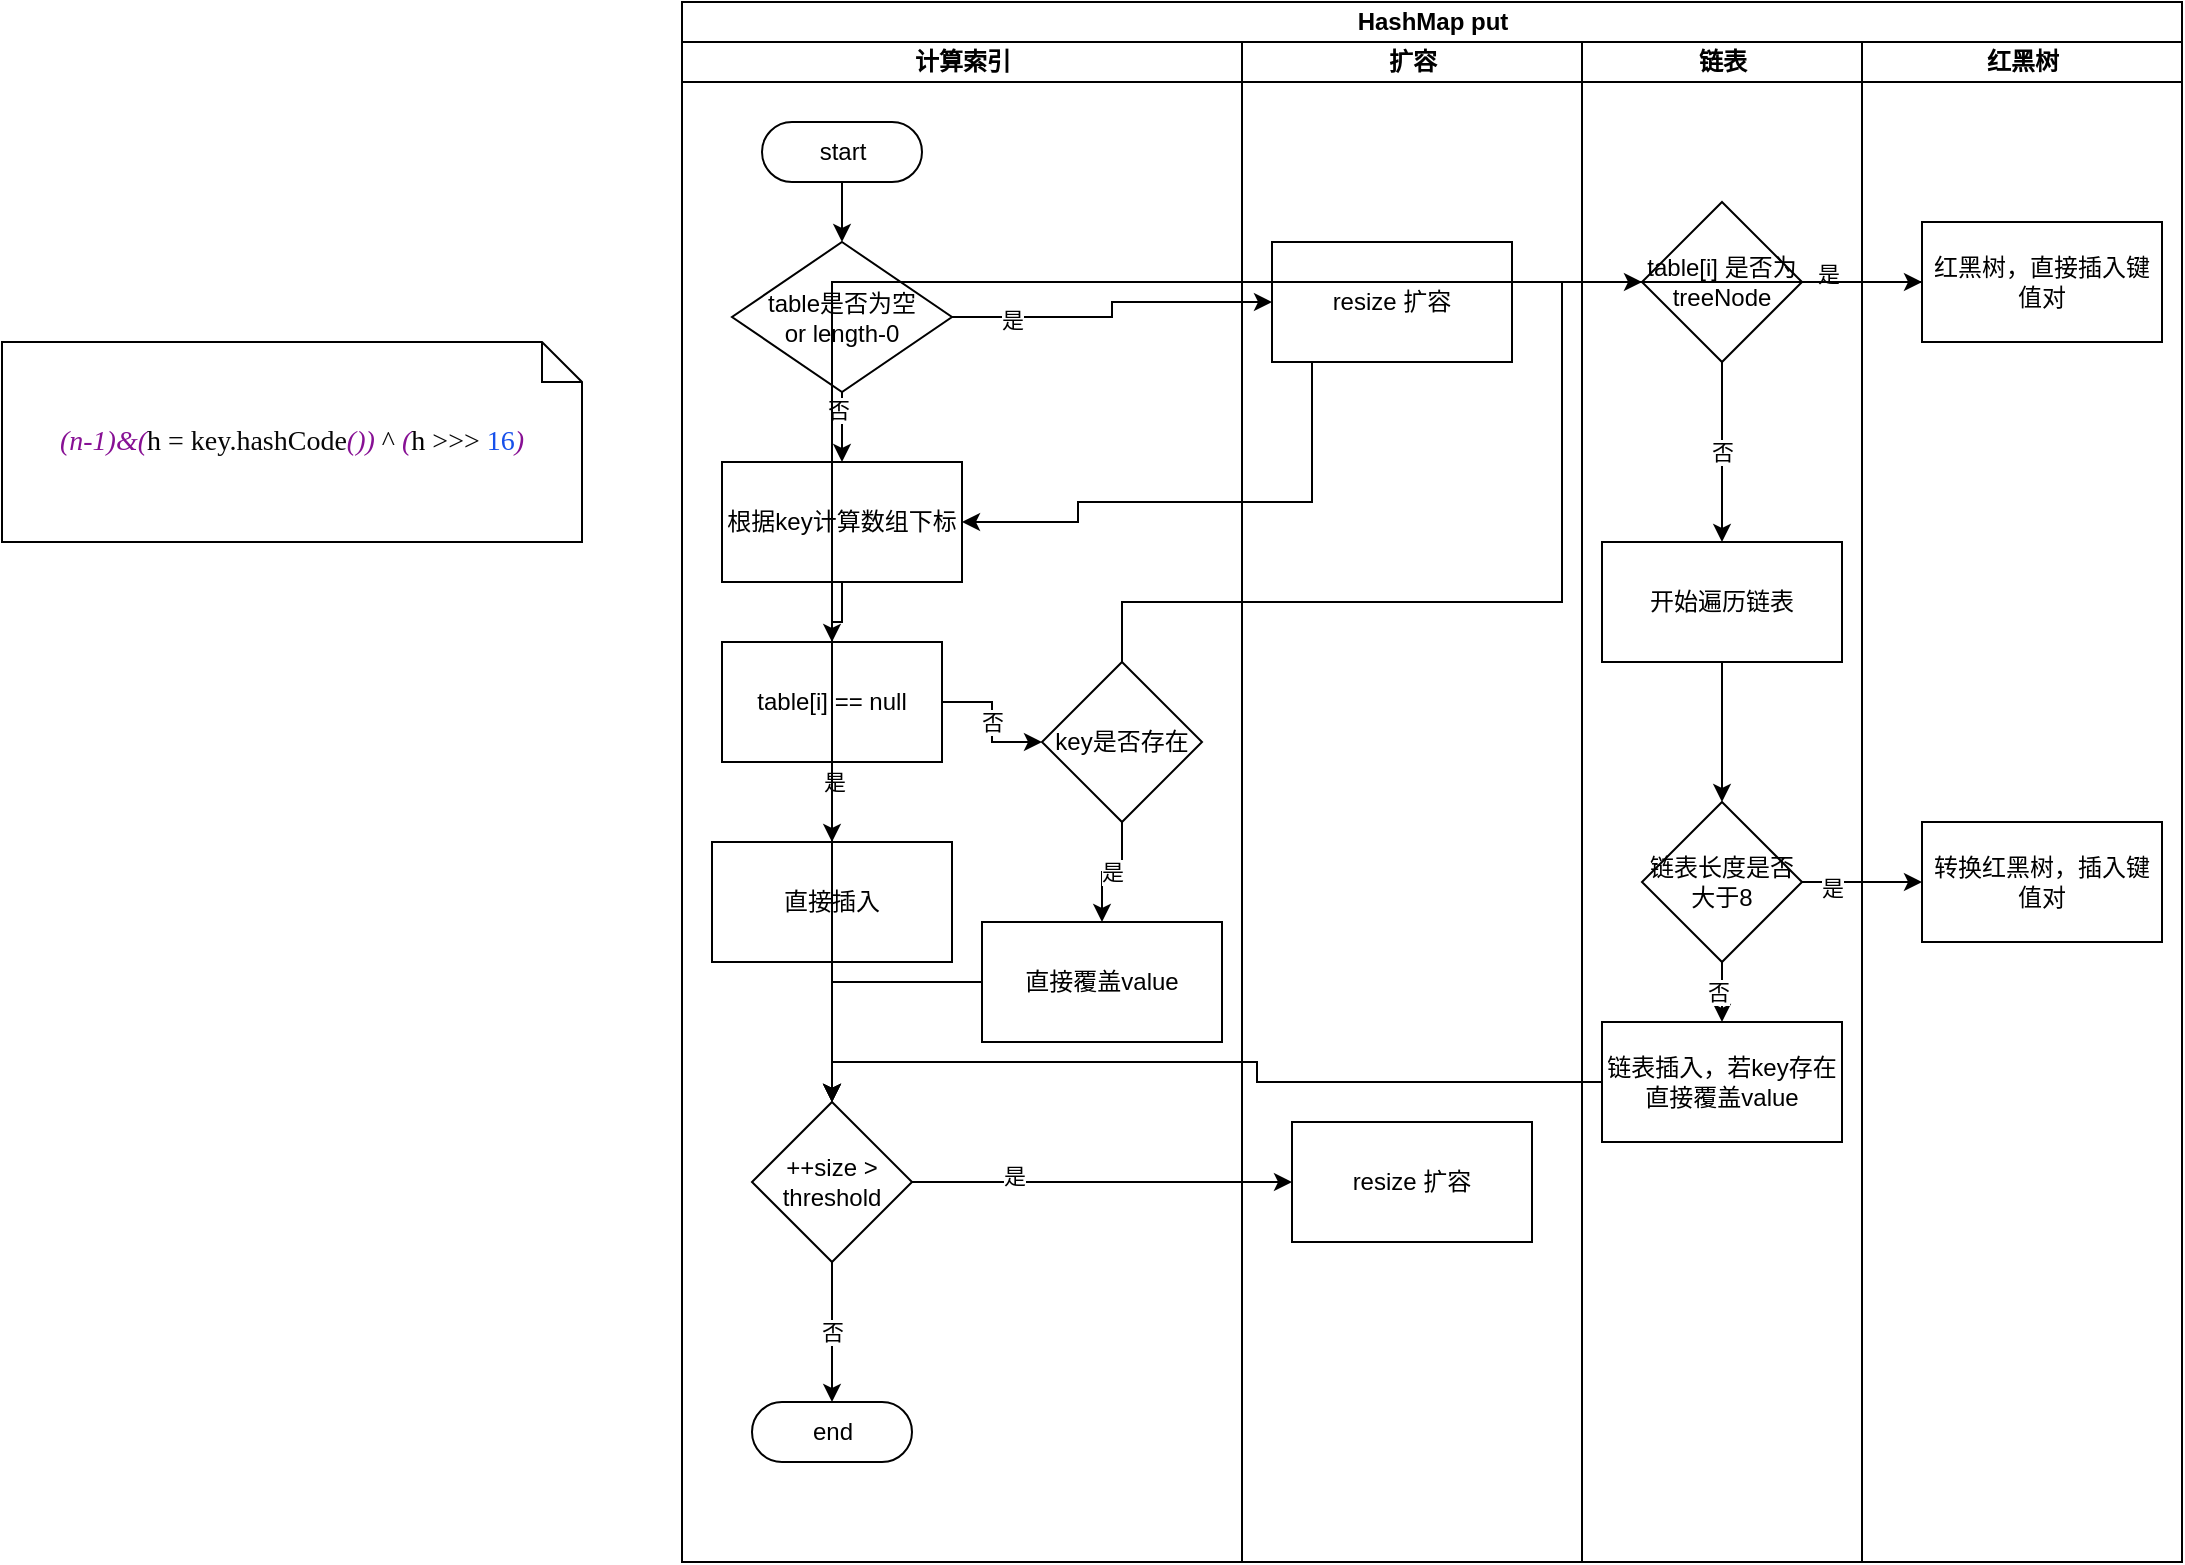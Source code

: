 <mxfile version="13.7.7" type="github">
  <diagram id="8-MRkX_jxhEtV1DmN2fC" name="第 1 页">
    <mxGraphModel dx="1960" dy="741" grid="1" gridSize="10" guides="1" tooltips="1" connect="1" arrows="1" fold="1" page="1" pageScale="1" pageWidth="827" pageHeight="1169" math="0" shadow="0">
      <root>
        <mxCell id="0" />
        <mxCell id="1" parent="0" />
        <mxCell id="Y8C6xiMniW43rG3dcz2N-10" value="HashMap put" style="swimlane;html=1;childLayout=stackLayout;resizeParent=1;resizeParentMax=0;startSize=20;" parent="1" vertex="1">
          <mxGeometry x="-60" y="90" width="750" height="780" as="geometry" />
        </mxCell>
        <mxCell id="Y8C6xiMniW43rG3dcz2N-11" value="计算索引" style="swimlane;html=1;startSize=20;" parent="Y8C6xiMniW43rG3dcz2N-10" vertex="1">
          <mxGeometry y="20" width="280" height="760" as="geometry" />
        </mxCell>
        <mxCell id="Y8C6xiMniW43rG3dcz2N-19" value="start" style="html=1;dashed=0;whitespace=wrap;shape=mxgraph.dfd.start" parent="Y8C6xiMniW43rG3dcz2N-11" vertex="1">
          <mxGeometry x="40" y="40" width="80" height="30" as="geometry" />
        </mxCell>
        <mxCell id="Y8C6xiMniW43rG3dcz2N-21" value="" style="edgeStyle=orthogonalEdgeStyle;rounded=0;orthogonalLoop=1;jettySize=auto;html=1;" parent="Y8C6xiMniW43rG3dcz2N-11" source="Y8C6xiMniW43rG3dcz2N-19" target="Y8C6xiMniW43rG3dcz2N-20" edge="1">
          <mxGeometry relative="1" as="geometry" />
        </mxCell>
        <mxCell id="Y8C6xiMniW43rG3dcz2N-20" value="table是否为空&lt;br&gt;or length-0" style="rhombus;whiteSpace=wrap;html=1;dashed=0;" parent="Y8C6xiMniW43rG3dcz2N-11" vertex="1">
          <mxGeometry x="25" y="100" width="110" height="75" as="geometry" />
        </mxCell>
        <mxCell id="Y8C6xiMniW43rG3dcz2N-27" value="" style="edgeStyle=orthogonalEdgeStyle;rounded=0;orthogonalLoop=1;jettySize=auto;html=1;" parent="Y8C6xiMniW43rG3dcz2N-11" source="Y8C6xiMniW43rG3dcz2N-20" target="Y8C6xiMniW43rG3dcz2N-26" edge="1">
          <mxGeometry relative="1" as="geometry" />
        </mxCell>
        <mxCell id="Y8C6xiMniW43rG3dcz2N-28" value="否" style="edgeLabel;html=1;align=center;verticalAlign=middle;resizable=0;points=[];" parent="Y8C6xiMniW43rG3dcz2N-27" vertex="1" connectable="0">
          <mxGeometry x="-0.611" y="-2" relative="1" as="geometry">
            <mxPoint as="offset" />
          </mxGeometry>
        </mxCell>
        <mxCell id="Y8C6xiMniW43rG3dcz2N-26" value="根据key计算数组下标" style="whiteSpace=wrap;html=1;dashed=0;" parent="Y8C6xiMniW43rG3dcz2N-11" vertex="1">
          <mxGeometry x="20" y="210" width="120" height="60" as="geometry" />
        </mxCell>
        <mxCell id="Y8C6xiMniW43rG3dcz2N-33" value="table[i] == null" style="whiteSpace=wrap;html=1;dashed=0;" parent="Y8C6xiMniW43rG3dcz2N-11" vertex="1">
          <mxGeometry x="20" y="300" width="110" height="60" as="geometry" />
        </mxCell>
        <mxCell id="Y8C6xiMniW43rG3dcz2N-37" value="直接插入" style="whiteSpace=wrap;html=1;dashed=0;" parent="Y8C6xiMniW43rG3dcz2N-11" vertex="1">
          <mxGeometry x="15" y="400" width="120" height="60" as="geometry" />
        </mxCell>
        <mxCell id="Y8C6xiMniW43rG3dcz2N-34" value="" style="edgeStyle=orthogonalEdgeStyle;rounded=0;orthogonalLoop=1;jettySize=auto;html=1;" parent="Y8C6xiMniW43rG3dcz2N-11" source="Y8C6xiMniW43rG3dcz2N-26" target="Y8C6xiMniW43rG3dcz2N-33" edge="1">
          <mxGeometry relative="1" as="geometry" />
        </mxCell>
        <mxCell id="Y8C6xiMniW43rG3dcz2N-36" value="否" style="edgeStyle=orthogonalEdgeStyle;rounded=0;orthogonalLoop=1;jettySize=auto;html=1;" parent="Y8C6xiMniW43rG3dcz2N-11" source="Y8C6xiMniW43rG3dcz2N-33" target="Y8C6xiMniW43rG3dcz2N-35" edge="1">
          <mxGeometry relative="1" as="geometry" />
        </mxCell>
        <mxCell id="Y8C6xiMniW43rG3dcz2N-38" value="" style="edgeStyle=orthogonalEdgeStyle;rounded=0;orthogonalLoop=1;jettySize=auto;html=1;" parent="Y8C6xiMniW43rG3dcz2N-11" source="Y8C6xiMniW43rG3dcz2N-33" target="Y8C6xiMniW43rG3dcz2N-37" edge="1">
          <mxGeometry relative="1" as="geometry" />
        </mxCell>
        <mxCell id="Y8C6xiMniW43rG3dcz2N-39" value="是" style="edgeLabel;html=1;align=center;verticalAlign=middle;resizable=0;points=[];" parent="Y8C6xiMniW43rG3dcz2N-38" vertex="1" connectable="0">
          <mxGeometry x="-0.5" y="1" relative="1" as="geometry">
            <mxPoint as="offset" />
          </mxGeometry>
        </mxCell>
        <mxCell id="Y8C6xiMniW43rG3dcz2N-42" value="end" style="html=1;dashed=0;whitespace=wrap;shape=mxgraph.dfd.start" parent="Y8C6xiMniW43rG3dcz2N-11" vertex="1">
          <mxGeometry x="35" y="680" width="80" height="30" as="geometry" />
        </mxCell>
        <mxCell id="Y8C6xiMniW43rG3dcz2N-35" value="key是否存在" style="rhombus;whiteSpace=wrap;html=1;dashed=0;" parent="Y8C6xiMniW43rG3dcz2N-11" vertex="1">
          <mxGeometry x="180" y="310" width="80" height="80" as="geometry" />
        </mxCell>
        <mxCell id="Y8C6xiMniW43rG3dcz2N-48" value="是" style="edgeStyle=orthogonalEdgeStyle;rounded=0;orthogonalLoop=1;jettySize=auto;html=1;" parent="Y8C6xiMniW43rG3dcz2N-11" source="Y8C6xiMniW43rG3dcz2N-35" target="Y8C6xiMniW43rG3dcz2N-47" edge="1">
          <mxGeometry relative="1" as="geometry" />
        </mxCell>
        <mxCell id="Y8C6xiMniW43rG3dcz2N-47" value="直接覆盖value" style="whiteSpace=wrap;html=1;dashed=0;" parent="Y8C6xiMniW43rG3dcz2N-11" vertex="1">
          <mxGeometry x="150" y="440" width="120" height="60" as="geometry" />
        </mxCell>
        <mxCell id="Y8C6xiMniW43rG3dcz2N-12" value="扩容" style="swimlane;html=1;startSize=20;" parent="Y8C6xiMniW43rG3dcz2N-10" vertex="1">
          <mxGeometry x="280" y="20" width="170" height="760" as="geometry" />
        </mxCell>
        <mxCell id="Y8C6xiMniW43rG3dcz2N-23" value="resize 扩容" style="whiteSpace=wrap;html=1;dashed=0;" parent="Y8C6xiMniW43rG3dcz2N-12" vertex="1">
          <mxGeometry x="15" y="100" width="120" height="60" as="geometry" />
        </mxCell>
        <mxCell id="Y8C6xiMniW43rG3dcz2N-44" value="resize 扩容" style="whiteSpace=wrap;html=1;dashed=0;" parent="Y8C6xiMniW43rG3dcz2N-12" vertex="1">
          <mxGeometry x="25" y="540" width="120" height="60" as="geometry" />
        </mxCell>
        <mxCell id="Y8C6xiMniW43rG3dcz2N-13" value="链表" style="swimlane;html=1;startSize=20;" parent="Y8C6xiMniW43rG3dcz2N-10" vertex="1">
          <mxGeometry x="450" y="20" width="140" height="760" as="geometry" />
        </mxCell>
        <mxCell id="Y8C6xiMniW43rG3dcz2N-56" value="链表插入，若key存在直接覆盖value" style="whiteSpace=wrap;html=1;dashed=0;" parent="Y8C6xiMniW43rG3dcz2N-13" vertex="1">
          <mxGeometry x="10" y="490" width="120" height="60" as="geometry" />
        </mxCell>
        <mxCell id="Y8C6xiMniW43rG3dcz2N-50" value="table[i] 是否为treeNode" style="rhombus;whiteSpace=wrap;html=1;dashed=0;" parent="Y8C6xiMniW43rG3dcz2N-13" vertex="1">
          <mxGeometry x="30" y="80" width="80" height="80" as="geometry" />
        </mxCell>
        <mxCell id="Y8C6xiMniW43rG3dcz2N-14" value="红黑树" style="swimlane;html=1;startSize=20;" parent="Y8C6xiMniW43rG3dcz2N-10" vertex="1">
          <mxGeometry x="590" y="20" width="160" height="760" as="geometry" />
        </mxCell>
        <mxCell id="Y8C6xiMniW43rG3dcz2N-63" value="红黑树，直接插入键值对" style="whiteSpace=wrap;html=1;dashed=0;" parent="Y8C6xiMniW43rG3dcz2N-14" vertex="1">
          <mxGeometry x="30" y="90" width="120" height="60" as="geometry" />
        </mxCell>
        <mxCell id="Y8C6xiMniW43rG3dcz2N-24" value="" style="edgeStyle=orthogonalEdgeStyle;rounded=0;orthogonalLoop=1;jettySize=auto;html=1;" parent="Y8C6xiMniW43rG3dcz2N-10" source="Y8C6xiMniW43rG3dcz2N-20" target="Y8C6xiMniW43rG3dcz2N-23" edge="1">
          <mxGeometry relative="1" as="geometry" />
        </mxCell>
        <mxCell id="Y8C6xiMniW43rG3dcz2N-25" value="是" style="edgeLabel;html=1;align=center;verticalAlign=middle;resizable=0;points=[];" parent="Y8C6xiMniW43rG3dcz2N-24" vertex="1" connectable="0">
          <mxGeometry x="-0.639" relative="1" as="geometry">
            <mxPoint y="1" as="offset" />
          </mxGeometry>
        </mxCell>
        <mxCell id="Y8C6xiMniW43rG3dcz2N-32" style="edgeStyle=orthogonalEdgeStyle;rounded=0;orthogonalLoop=1;jettySize=auto;html=1;entryX=1;entryY=0.5;entryDx=0;entryDy=0;" parent="Y8C6xiMniW43rG3dcz2N-10" source="Y8C6xiMniW43rG3dcz2N-23" target="Y8C6xiMniW43rG3dcz2N-26" edge="1">
          <mxGeometry relative="1" as="geometry">
            <mxPoint x="300" y="250" as="targetPoint" />
            <Array as="points">
              <mxPoint x="315" y="250" />
              <mxPoint x="198" y="250" />
              <mxPoint x="198" y="260" />
            </Array>
          </mxGeometry>
        </mxCell>
        <mxCell id="Y8C6xiMniW43rG3dcz2N-51" value="" style="edgeStyle=orthogonalEdgeStyle;rounded=0;orthogonalLoop=1;jettySize=auto;html=1;" parent="Y8C6xiMniW43rG3dcz2N-10" source="Y8C6xiMniW43rG3dcz2N-35" target="Y8C6xiMniW43rG3dcz2N-50" edge="1">
          <mxGeometry relative="1" as="geometry">
            <Array as="points">
              <mxPoint x="220" y="300" />
              <mxPoint x="440" y="300" />
              <mxPoint x="440" y="140" />
            </Array>
          </mxGeometry>
        </mxCell>
        <mxCell id="Y8C6xiMniW43rG3dcz2N-64" value="" style="edgeStyle=orthogonalEdgeStyle;rounded=0;orthogonalLoop=1;jettySize=auto;html=1;" parent="Y8C6xiMniW43rG3dcz2N-10" source="Y8C6xiMniW43rG3dcz2N-50" target="Y8C6xiMniW43rG3dcz2N-63" edge="1">
          <mxGeometry relative="1" as="geometry" />
        </mxCell>
        <mxCell id="Y8C6xiMniW43rG3dcz2N-65" value="是" style="edgeLabel;html=1;align=center;verticalAlign=middle;resizable=0;points=[];" parent="Y8C6xiMniW43rG3dcz2N-64" vertex="1" connectable="0">
          <mxGeometry x="-0.567" y="4" relative="1" as="geometry">
            <mxPoint as="offset" />
          </mxGeometry>
        </mxCell>
        <mxCell id="Y8C6xiMniW43rG3dcz2N-30" value="&lt;pre style=&quot;background-color: #ffffff ; color: #080808 ; font-family: &amp;#34;microsoft yahei mono&amp;#34; ; font-size: 10.5pt&quot;&gt;&lt;span style=&quot;color: #871094 ; font-style: italic&quot;&gt;(n-1)&amp;amp;(&lt;/span&gt;&lt;span style=&quot;color: #000000&quot;&gt;h &lt;/span&gt;= key.hashCode&lt;span style=&quot;color: #871094 ; font-style: italic&quot;&gt;()) &lt;/span&gt;^ &lt;span style=&quot;color: #871094 ; font-style: italic&quot;&gt;(&lt;/span&gt;&lt;span style=&quot;color: #000000&quot;&gt;h &lt;/span&gt;&amp;gt;&amp;gt;&amp;gt; &lt;span style=&quot;color: #1750eb&quot;&gt;16&lt;/span&gt;&lt;span style=&quot;color: #871094 ; font-style: italic&quot;&gt;)&lt;/span&gt;&lt;/pre&gt;" style="shape=note;size=20;whiteSpace=wrap;html=1;" parent="1" vertex="1">
          <mxGeometry x="-400" y="260" width="290" height="100" as="geometry" />
        </mxCell>
        <mxCell id="Y8C6xiMniW43rG3dcz2N-43" value="否" style="edgeStyle=orthogonalEdgeStyle;rounded=0;orthogonalLoop=1;jettySize=auto;html=1;" parent="1" source="Y8C6xiMniW43rG3dcz2N-40" target="Y8C6xiMniW43rG3dcz2N-42" edge="1">
          <mxGeometry relative="1" as="geometry" />
        </mxCell>
        <mxCell id="Y8C6xiMniW43rG3dcz2N-45" value="" style="edgeStyle=orthogonalEdgeStyle;rounded=0;orthogonalLoop=1;jettySize=auto;html=1;" parent="1" source="Y8C6xiMniW43rG3dcz2N-40" target="Y8C6xiMniW43rG3dcz2N-44" edge="1">
          <mxGeometry relative="1" as="geometry" />
        </mxCell>
        <mxCell id="Y8C6xiMniW43rG3dcz2N-46" value="是" style="edgeLabel;html=1;align=center;verticalAlign=middle;resizable=0;points=[];" parent="Y8C6xiMniW43rG3dcz2N-45" vertex="1" connectable="0">
          <mxGeometry x="-0.467" y="3" relative="1" as="geometry">
            <mxPoint as="offset" />
          </mxGeometry>
        </mxCell>
        <mxCell id="Y8C6xiMniW43rG3dcz2N-40" value="++size &amp;gt;&lt;br&gt;threshold" style="rhombus;whiteSpace=wrap;html=1;dashed=0;" parent="1" vertex="1">
          <mxGeometry x="-25" y="640" width="80" height="80" as="geometry" />
        </mxCell>
        <mxCell id="Y8C6xiMniW43rG3dcz2N-41" value="" style="edgeStyle=orthogonalEdgeStyle;rounded=0;orthogonalLoop=1;jettySize=auto;html=1;" parent="1" source="Y8C6xiMniW43rG3dcz2N-37" target="Y8C6xiMniW43rG3dcz2N-40" edge="1">
          <mxGeometry relative="1" as="geometry" />
        </mxCell>
        <mxCell id="Y8C6xiMniW43rG3dcz2N-49" style="edgeStyle=orthogonalEdgeStyle;rounded=0;orthogonalLoop=1;jettySize=auto;html=1;entryX=0.5;entryY=0;entryDx=0;entryDy=0;" parent="1" source="Y8C6xiMniW43rG3dcz2N-47" target="Y8C6xiMniW43rG3dcz2N-40" edge="1">
          <mxGeometry relative="1" as="geometry" />
        </mxCell>
        <mxCell id="Y8C6xiMniW43rG3dcz2N-55" value="" style="edgeStyle=orthogonalEdgeStyle;rounded=0;orthogonalLoop=1;jettySize=auto;html=1;" parent="1" source="Y8C6xiMniW43rG3dcz2N-52" target="Y8C6xiMniW43rG3dcz2N-54" edge="1">
          <mxGeometry relative="1" as="geometry" />
        </mxCell>
        <mxCell id="Y8C6xiMniW43rG3dcz2N-52" value="开始遍历链表" style="whiteSpace=wrap;html=1;dashed=0;" parent="1" vertex="1">
          <mxGeometry x="400" y="360" width="120" height="60" as="geometry" />
        </mxCell>
        <mxCell id="Y8C6xiMniW43rG3dcz2N-53" value="否" style="edgeStyle=orthogonalEdgeStyle;rounded=0;orthogonalLoop=1;jettySize=auto;html=1;" parent="1" source="Y8C6xiMniW43rG3dcz2N-50" target="Y8C6xiMniW43rG3dcz2N-52" edge="1">
          <mxGeometry relative="1" as="geometry" />
        </mxCell>
        <mxCell id="Y8C6xiMniW43rG3dcz2N-57" value="" style="edgeStyle=orthogonalEdgeStyle;rounded=0;orthogonalLoop=1;jettySize=auto;html=1;" parent="1" source="Y8C6xiMniW43rG3dcz2N-54" target="Y8C6xiMniW43rG3dcz2N-56" edge="1">
          <mxGeometry relative="1" as="geometry" />
        </mxCell>
        <mxCell id="Y8C6xiMniW43rG3dcz2N-58" value="否" style="edgeLabel;html=1;align=center;verticalAlign=middle;resizable=0;points=[];" parent="Y8C6xiMniW43rG3dcz2N-57" vertex="1" connectable="0">
          <mxGeometry x="-0.422" y="-2" relative="1" as="geometry">
            <mxPoint as="offset" />
          </mxGeometry>
        </mxCell>
        <mxCell id="Y8C6xiMniW43rG3dcz2N-61" value="" style="edgeStyle=orthogonalEdgeStyle;rounded=0;orthogonalLoop=1;jettySize=auto;html=1;" parent="1" source="Y8C6xiMniW43rG3dcz2N-54" target="Y8C6xiMniW43rG3dcz2N-60" edge="1">
          <mxGeometry relative="1" as="geometry" />
        </mxCell>
        <mxCell id="Y8C6xiMniW43rG3dcz2N-62" value="是" style="edgeLabel;html=1;align=center;verticalAlign=middle;resizable=0;points=[];" parent="Y8C6xiMniW43rG3dcz2N-61" vertex="1" connectable="0">
          <mxGeometry x="-0.5" y="-3" relative="1" as="geometry">
            <mxPoint as="offset" />
          </mxGeometry>
        </mxCell>
        <mxCell id="Y8C6xiMniW43rG3dcz2N-54" value="链表长度是否大于8" style="rhombus;whiteSpace=wrap;html=1;dashed=0;" parent="1" vertex="1">
          <mxGeometry x="420" y="490" width="80" height="80" as="geometry" />
        </mxCell>
        <mxCell id="Y8C6xiMniW43rG3dcz2N-59" style="edgeStyle=orthogonalEdgeStyle;rounded=0;orthogonalLoop=1;jettySize=auto;html=1;entryX=0.5;entryY=0;entryDx=0;entryDy=0;" parent="1" source="Y8C6xiMniW43rG3dcz2N-56" target="Y8C6xiMniW43rG3dcz2N-40" edge="1">
          <mxGeometry relative="1" as="geometry" />
        </mxCell>
        <mxCell id="Y8C6xiMniW43rG3dcz2N-60" value="转换红黑树，插入键值对" style="whiteSpace=wrap;html=1;dashed=0;" parent="1" vertex="1">
          <mxGeometry x="560" y="500" width="120" height="60" as="geometry" />
        </mxCell>
        <mxCell id="Y8C6xiMniW43rG3dcz2N-66" style="edgeStyle=orthogonalEdgeStyle;rounded=0;orthogonalLoop=1;jettySize=auto;html=1;entryX=0.5;entryY=0;entryDx=0;entryDy=0;" parent="1" source="Y8C6xiMniW43rG3dcz2N-63" edge="1" target="Y8C6xiMniW43rG3dcz2N-40">
          <mxGeometry relative="1" as="geometry">
            <mxPoint x="710" y="660" as="targetPoint" />
          </mxGeometry>
        </mxCell>
      </root>
    </mxGraphModel>
  </diagram>
</mxfile>

